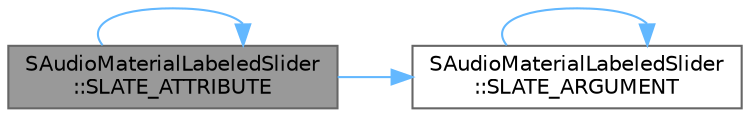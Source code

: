 digraph "SAudioMaterialLabeledSlider::SLATE_ATTRIBUTE"
{
 // INTERACTIVE_SVG=YES
 // LATEX_PDF_SIZE
  bgcolor="transparent";
  edge [fontname=Helvetica,fontsize=10,labelfontname=Helvetica,labelfontsize=10];
  node [fontname=Helvetica,fontsize=10,shape=box,height=0.2,width=0.4];
  rankdir="LR";
  Node1 [id="Node000001",label="SAudioMaterialLabeledSlider\l::SLATE_ATTRIBUTE",height=0.2,width=0.4,color="gray40", fillcolor="grey60", style="filled", fontcolor="black",tooltip="A value representing the normalized linear (0 - 1) slider value position."];
  Node1 -> Node2 [id="edge1_Node000001_Node000002",color="steelblue1",style="solid",tooltip=" "];
  Node2 [id="Node000002",label="SAudioMaterialLabeledSlider\l::SLATE_ARGUMENT",height=0.2,width=0.4,color="grey40", fillcolor="white", style="filled",URL="$d8/d06/classSAudioMaterialLabeledSlider.html#a37ad741815d5b19657904dd8feefb9b0",tooltip="The slider's ValueType."];
  Node2 -> Node2 [id="edge2_Node000002_Node000002",color="steelblue1",style="solid",tooltip=" "];
  Node1 -> Node1 [id="edge3_Node000001_Node000001",color="steelblue1",style="solid",tooltip=" "];
}
